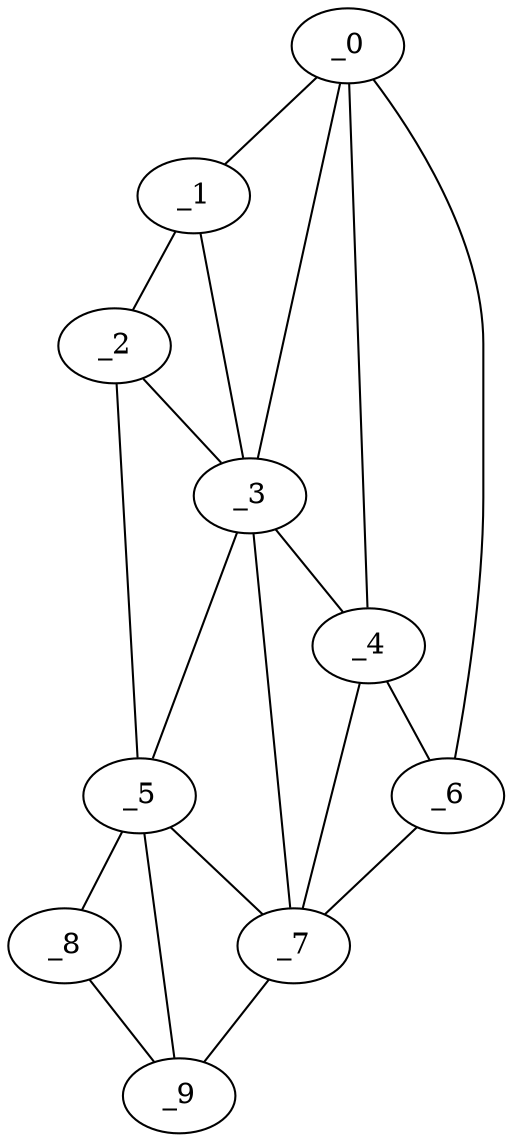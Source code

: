 graph "obj45__225.gxl" {
	_0	 [x=22,
		y=28];
	_1	 [x=23,
		y=44];
	_0 -- _1	 [valence=1];
	_3	 [x=30,
		y=34];
	_0 -- _3	 [valence=1];
	_4	 [x=31,
		y=21];
	_0 -- _4	 [valence=1];
	_6	 [x=34,
		y=14];
	_0 -- _6	 [valence=1];
	_2	 [x=26,
		y=61];
	_1 -- _2	 [valence=1];
	_1 -- _3	 [valence=1];
	_2 -- _3	 [valence=2];
	_5	 [x=31,
		y=76];
	_2 -- _5	 [valence=1];
	_3 -- _4	 [valence=2];
	_3 -- _5	 [valence=2];
	_7	 [x=75,
		y=7];
	_3 -- _7	 [valence=2];
	_4 -- _6	 [valence=2];
	_4 -- _7	 [valence=1];
	_5 -- _7	 [valence=2];
	_8	 [x=115,
		y=113];
	_5 -- _8	 [valence=1];
	_9	 [x=118,
		y=15];
	_5 -- _9	 [valence=2];
	_6 -- _7	 [valence=1];
	_7 -- _9	 [valence=1];
	_8 -- _9	 [valence=1];
}
